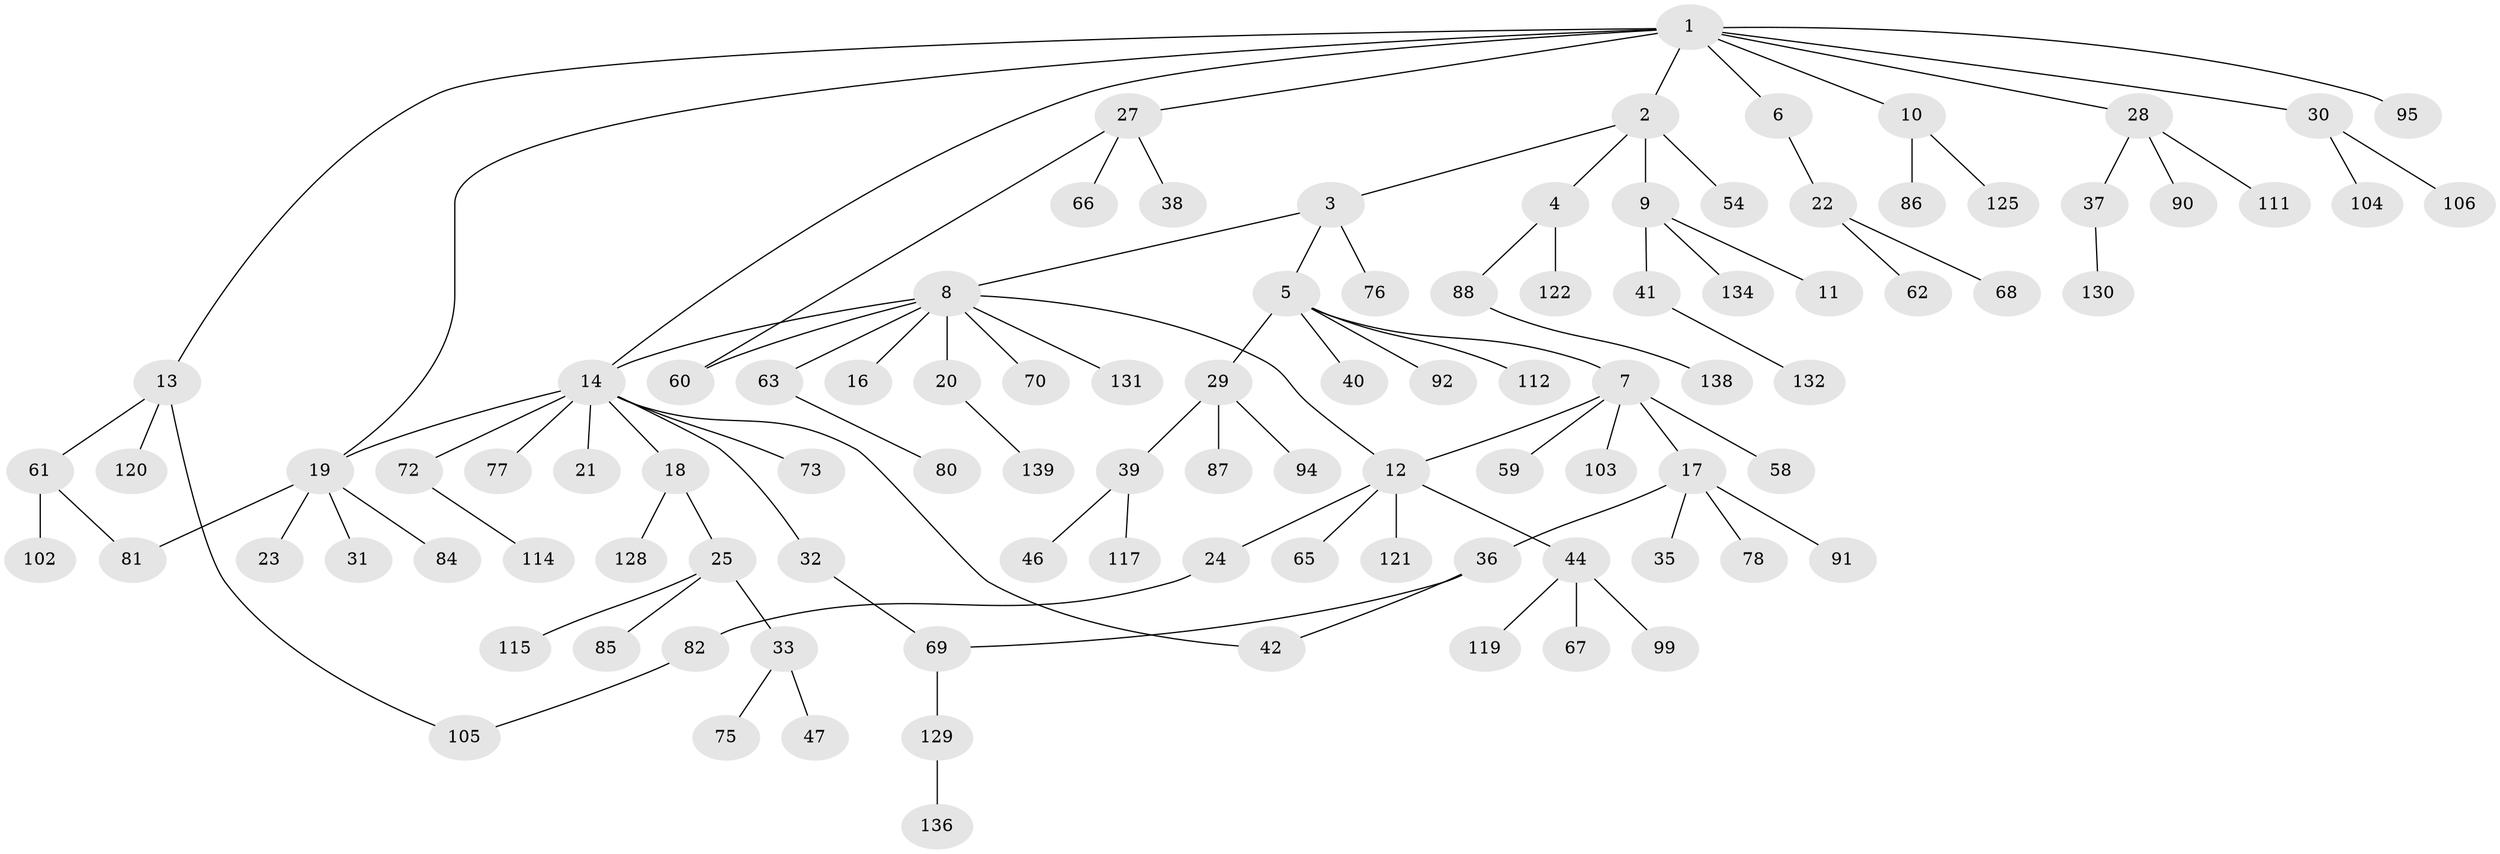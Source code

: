// original degree distribution, {10: 0.007194244604316547, 6: 0.02158273381294964, 4: 0.08633093525179857, 2: 0.2517985611510791, 7: 0.007194244604316547, 8: 0.014388489208633094, 5: 0.02877697841726619, 1: 0.49640287769784175, 3: 0.08633093525179857}
// Generated by graph-tools (version 1.1) at 2025/10/02/27/25 16:10:51]
// undirected, 99 vertices, 106 edges
graph export_dot {
graph [start="1"]
  node [color=gray90,style=filled];
  1 [super="+50"];
  2 [super="+123"];
  3 [super="+15"];
  4 [super="+96"];
  5 [super="+34"];
  6;
  7 [super="+107"];
  8 [super="+52"];
  9 [super="+57"];
  10 [super="+48"];
  11 [super="+43"];
  12 [super="+53"];
  13 [super="+56"];
  14 [super="+55"];
  16;
  17 [super="+26"];
  18 [super="+51"];
  19 [super="+98"];
  20;
  21;
  22;
  23 [super="+124"];
  24;
  25 [super="+64"];
  27;
  28 [super="+110"];
  29;
  30 [super="+45"];
  31;
  32;
  33 [super="+79"];
  35 [super="+101"];
  36 [super="+126"];
  37 [super="+74"];
  38 [super="+71"];
  39 [super="+109"];
  40;
  41 [super="+49"];
  42;
  44 [super="+93"];
  46;
  47;
  54;
  58;
  59;
  60;
  61 [super="+135"];
  62;
  63;
  65 [super="+89"];
  66 [super="+118"];
  67;
  68;
  69 [super="+116"];
  70 [super="+100"];
  72;
  73;
  75;
  76 [super="+83"];
  77;
  78;
  80;
  81 [super="+108"];
  82;
  84;
  85;
  86;
  87;
  88 [super="+113"];
  90 [super="+97"];
  91;
  92;
  94;
  95;
  99;
  102;
  103;
  104;
  105;
  106;
  111;
  112;
  114;
  115;
  117 [super="+137"];
  119 [super="+127"];
  120 [super="+133"];
  121;
  122;
  125;
  128;
  129;
  130;
  131;
  132;
  134;
  136;
  138;
  139;
  1 -- 2;
  1 -- 6;
  1 -- 10;
  1 -- 13;
  1 -- 27;
  1 -- 28;
  1 -- 30;
  1 -- 95;
  1 -- 19;
  1 -- 14;
  2 -- 3;
  2 -- 4;
  2 -- 9;
  2 -- 54;
  3 -- 5;
  3 -- 8;
  3 -- 76;
  4 -- 88;
  4 -- 122;
  5 -- 7;
  5 -- 29;
  5 -- 40;
  5 -- 112;
  5 -- 92;
  6 -- 22;
  7 -- 12;
  7 -- 17;
  7 -- 58;
  7 -- 59;
  7 -- 103;
  8 -- 14;
  8 -- 16;
  8 -- 20;
  8 -- 60;
  8 -- 63;
  8 -- 131;
  8 -- 70;
  8 -- 12;
  9 -- 11;
  9 -- 41;
  9 -- 134;
  10 -- 125;
  10 -- 86;
  12 -- 24;
  12 -- 44;
  12 -- 121;
  12 -- 65;
  13 -- 61;
  13 -- 105;
  13 -- 120;
  14 -- 18;
  14 -- 19;
  14 -- 21;
  14 -- 32;
  14 -- 42;
  14 -- 77;
  14 -- 72;
  14 -- 73;
  17 -- 35;
  17 -- 36;
  17 -- 78;
  17 -- 91;
  18 -- 25;
  18 -- 128;
  19 -- 23;
  19 -- 31;
  19 -- 84;
  19 -- 81;
  20 -- 139;
  22 -- 62;
  22 -- 68;
  24 -- 82;
  25 -- 33 [weight=2];
  25 -- 85;
  25 -- 115;
  27 -- 38;
  27 -- 66;
  27 -- 60;
  28 -- 37;
  28 -- 90;
  28 -- 111;
  29 -- 39;
  29 -- 87;
  29 -- 94;
  30 -- 106;
  30 -- 104;
  32 -- 69;
  33 -- 47;
  33 -- 75;
  36 -- 69;
  36 -- 42;
  37 -- 130;
  39 -- 46;
  39 -- 117;
  41 -- 132;
  44 -- 67;
  44 -- 99;
  44 -- 119;
  61 -- 81;
  61 -- 102;
  63 -- 80;
  69 -- 129;
  72 -- 114;
  82 -- 105;
  88 -- 138;
  129 -- 136;
}

